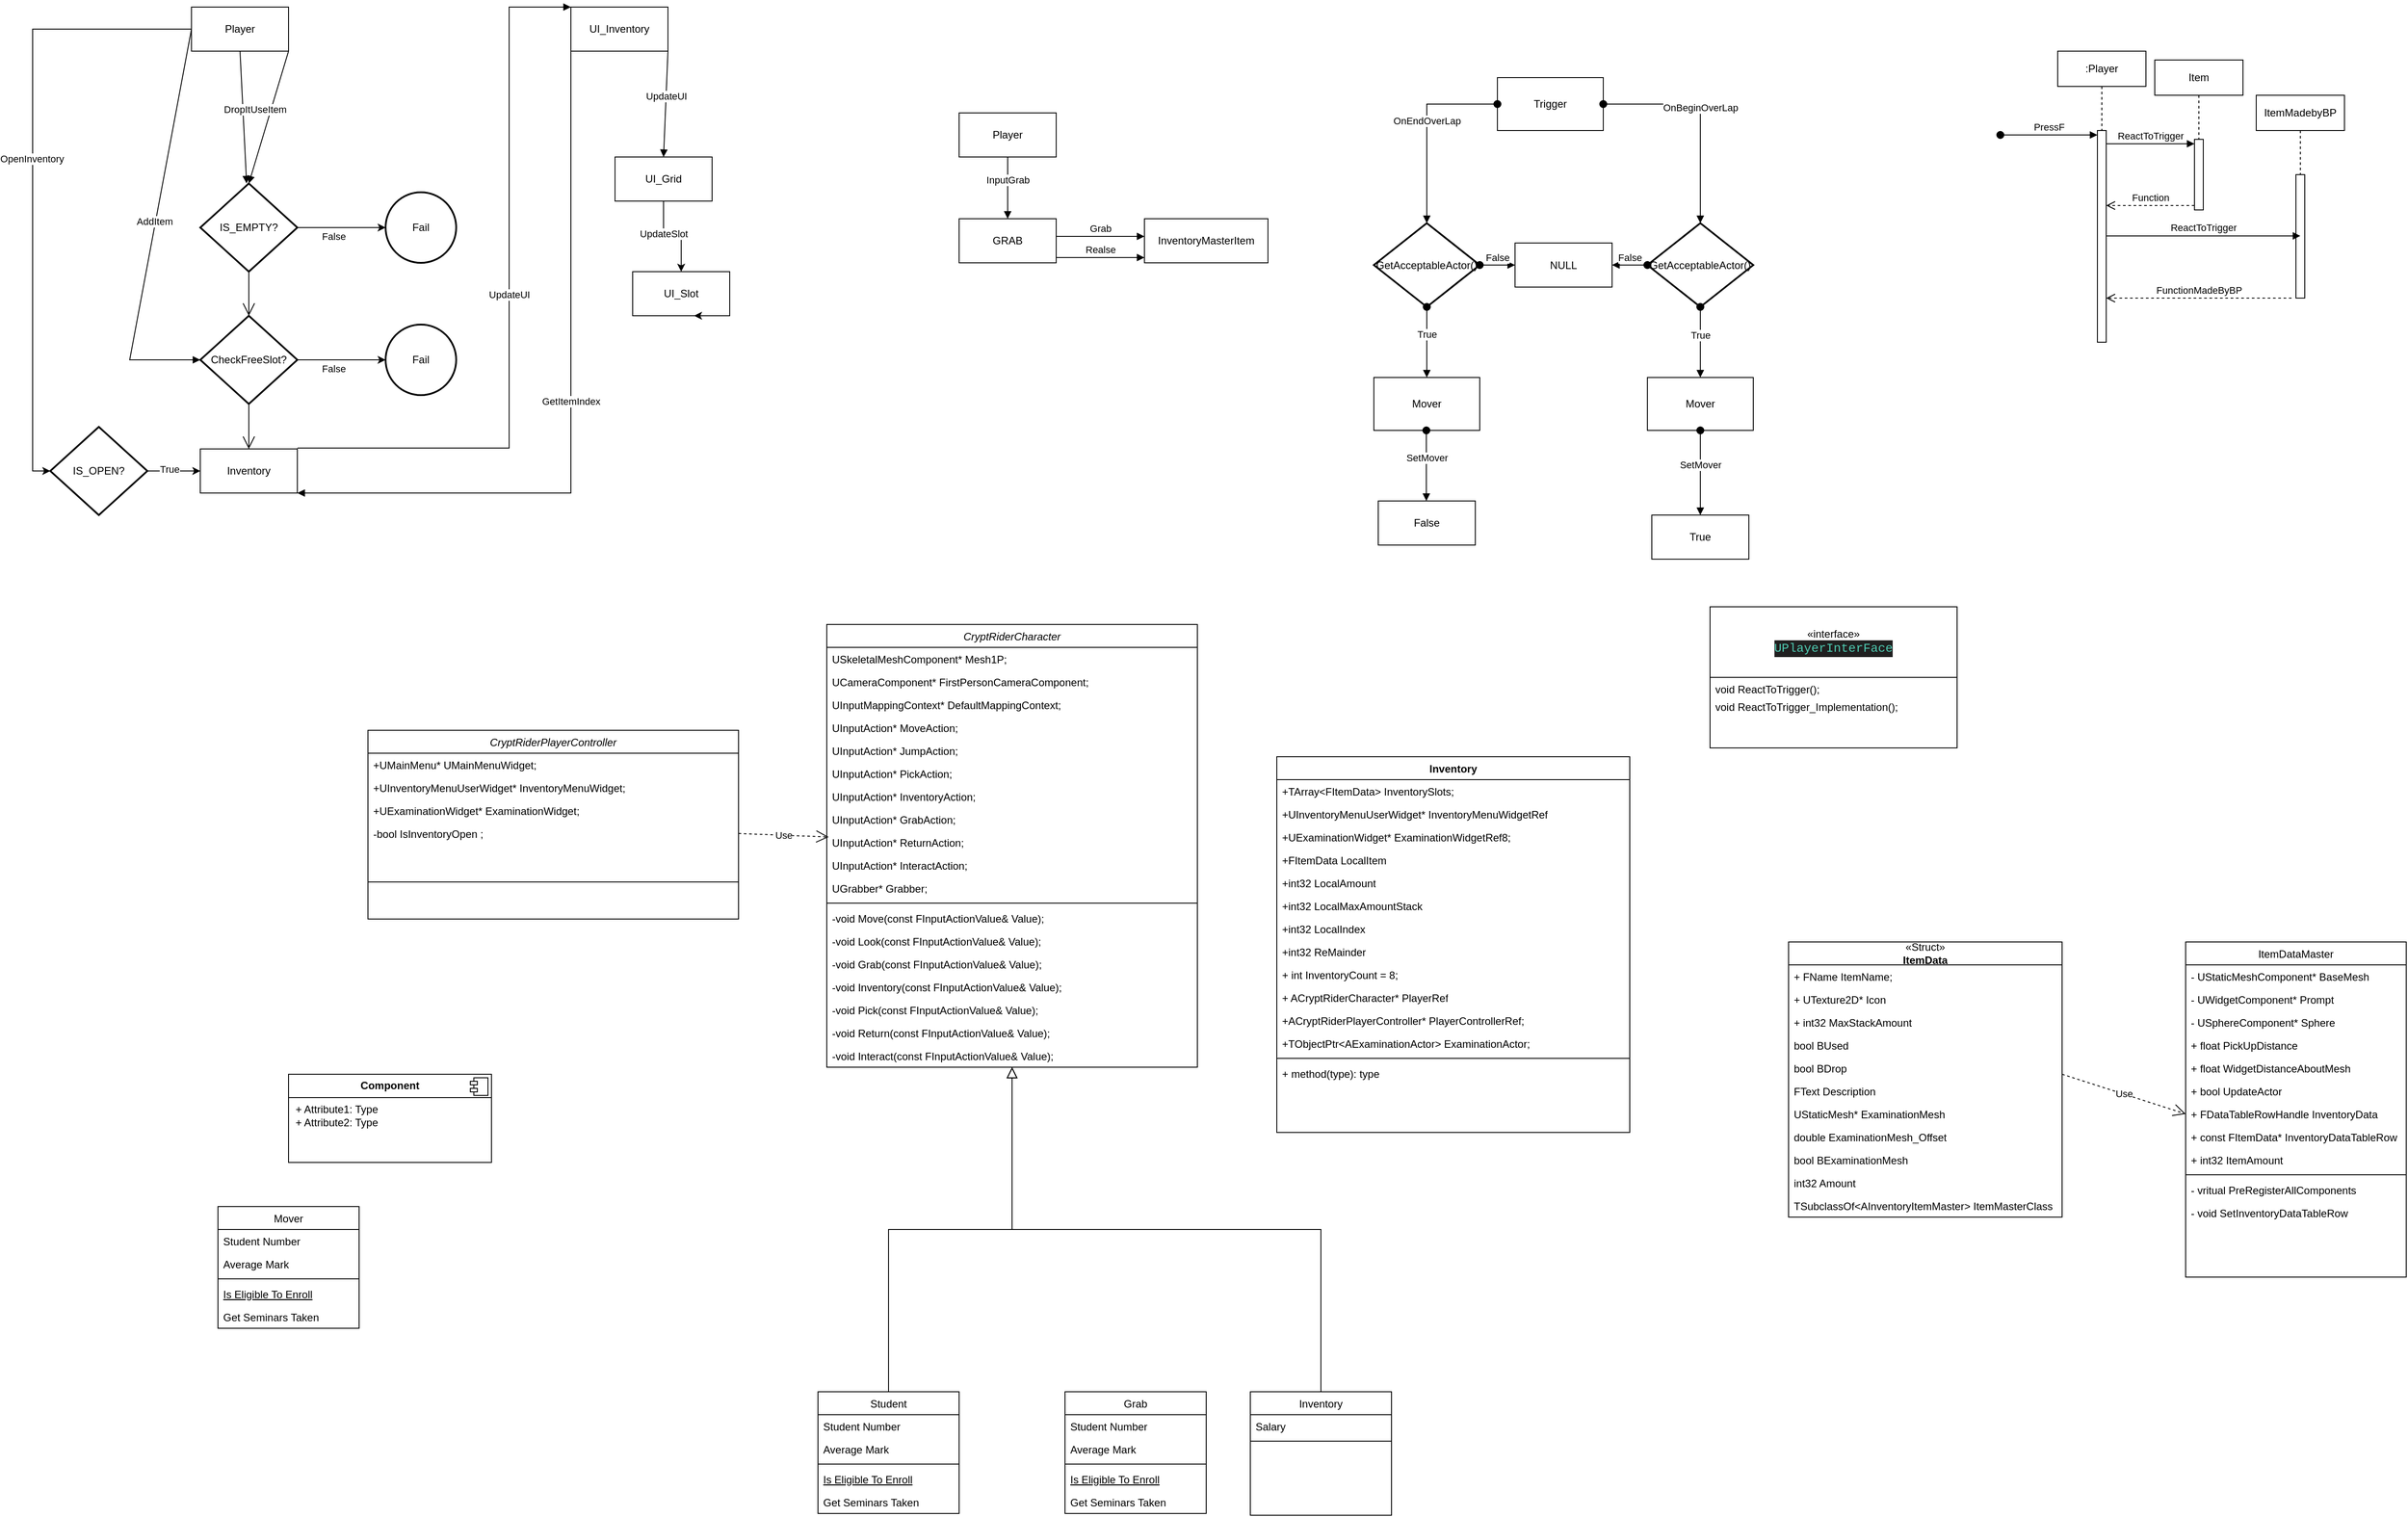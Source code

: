 <mxfile version="24.4.6" type="device">
  <diagram id="C5RBs43oDa-KdzZeNtuy" name="Page-1">
    <mxGraphModel dx="3703" dy="3441" grid="1" gridSize="10" guides="1" tooltips="1" connect="1" arrows="1" fold="1" page="1" pageScale="1" pageWidth="827" pageHeight="1169" math="0" shadow="0">
      <root>
        <mxCell id="WIyWlLk6GJQsqaUBKTNV-0" />
        <mxCell id="WIyWlLk6GJQsqaUBKTNV-1" parent="WIyWlLk6GJQsqaUBKTNV-0" />
        <mxCell id="zkfFHV4jXpPFQw0GAbJ--0" value="CryptRiderCharacter&#xa;" style="swimlane;fontStyle=2;align=center;verticalAlign=top;childLayout=stackLayout;horizontal=1;startSize=26;horizontalStack=0;resizeParent=1;resizeLast=0;collapsible=1;marginBottom=0;rounded=0;shadow=0;strokeWidth=1;" parent="WIyWlLk6GJQsqaUBKTNV-1" vertex="1">
          <mxGeometry x="-40" y="-510" width="420" height="502" as="geometry">
            <mxRectangle x="230" y="140" width="160" height="26" as="alternateBounds" />
          </mxGeometry>
        </mxCell>
        <mxCell id="zkfFHV4jXpPFQw0GAbJ--1" value="USkeletalMeshComponent* Mesh1P;" style="text;align=left;verticalAlign=top;spacingLeft=4;spacingRight=4;overflow=hidden;rotatable=0;points=[[0,0.5],[1,0.5]];portConstraint=eastwest;" parent="zkfFHV4jXpPFQw0GAbJ--0" vertex="1">
          <mxGeometry y="26" width="420" height="26" as="geometry" />
        </mxCell>
        <mxCell id="zkfFHV4jXpPFQw0GAbJ--2" value="UCameraComponent* FirstPersonCameraComponent;" style="text;align=left;verticalAlign=top;spacingLeft=4;spacingRight=4;overflow=hidden;rotatable=0;points=[[0,0.5],[1,0.5]];portConstraint=eastwest;rounded=0;shadow=0;html=0;" parent="zkfFHV4jXpPFQw0GAbJ--0" vertex="1">
          <mxGeometry y="52" width="420" height="26" as="geometry" />
        </mxCell>
        <mxCell id="eDN52OBkXUeTAFozoMBN-20" value="&#x9;UInputMappingContext* DefaultMappingContext;&#xa;" style="text;align=left;verticalAlign=top;spacingLeft=4;spacingRight=4;overflow=hidden;rotatable=0;points=[[0,0.5],[1,0.5]];portConstraint=eastwest;rounded=0;shadow=0;html=0;" parent="zkfFHV4jXpPFQw0GAbJ--0" vertex="1">
          <mxGeometry y="78" width="420" height="26" as="geometry" />
        </mxCell>
        <mxCell id="eDN52OBkXUeTAFozoMBN-21" value="UInputAction* MoveAction;" style="text;align=left;verticalAlign=top;spacingLeft=4;spacingRight=4;overflow=hidden;rotatable=0;points=[[0,0.5],[1,0.5]];portConstraint=eastwest;rounded=0;shadow=0;html=0;" parent="zkfFHV4jXpPFQw0GAbJ--0" vertex="1">
          <mxGeometry y="104" width="420" height="26" as="geometry" />
        </mxCell>
        <mxCell id="eDN52OBkXUeTAFozoMBN-26" value="UInputAction* JumpAction;" style="text;align=left;verticalAlign=top;spacingLeft=4;spacingRight=4;overflow=hidden;rotatable=0;points=[[0,0.5],[1,0.5]];portConstraint=eastwest;rounded=0;shadow=0;html=0;" parent="zkfFHV4jXpPFQw0GAbJ--0" vertex="1">
          <mxGeometry y="130" width="420" height="26" as="geometry" />
        </mxCell>
        <mxCell id="eDN52OBkXUeTAFozoMBN-24" value="UInputAction* PickAction;" style="text;align=left;verticalAlign=top;spacingLeft=4;spacingRight=4;overflow=hidden;rotatable=0;points=[[0,0.5],[1,0.5]];portConstraint=eastwest;rounded=0;shadow=0;html=0;" parent="zkfFHV4jXpPFQw0GAbJ--0" vertex="1">
          <mxGeometry y="156" width="420" height="26" as="geometry" />
        </mxCell>
        <mxCell id="eDN52OBkXUeTAFozoMBN-23" value="UInputAction* InventoryAction;" style="text;align=left;verticalAlign=top;spacingLeft=4;spacingRight=4;overflow=hidden;rotatable=0;points=[[0,0.5],[1,0.5]];portConstraint=eastwest;rounded=0;shadow=0;html=0;" parent="zkfFHV4jXpPFQw0GAbJ--0" vertex="1">
          <mxGeometry y="182" width="420" height="26" as="geometry" />
        </mxCell>
        <mxCell id="eDN52OBkXUeTAFozoMBN-22" value="UInputAction* GrabAction;" style="text;align=left;verticalAlign=top;spacingLeft=4;spacingRight=4;overflow=hidden;rotatable=0;points=[[0,0.5],[1,0.5]];portConstraint=eastwest;rounded=0;shadow=0;html=0;" parent="zkfFHV4jXpPFQw0GAbJ--0" vertex="1">
          <mxGeometry y="208" width="420" height="26" as="geometry" />
        </mxCell>
        <mxCell id="eDN52OBkXUeTAFozoMBN-25" value="UInputAction* ReturnAction;" style="text;align=left;verticalAlign=top;spacingLeft=4;spacingRight=4;overflow=hidden;rotatable=0;points=[[0,0.5],[1,0.5]];portConstraint=eastwest;rounded=0;shadow=0;html=0;" parent="zkfFHV4jXpPFQw0GAbJ--0" vertex="1">
          <mxGeometry y="234" width="420" height="26" as="geometry" />
        </mxCell>
        <mxCell id="KK4oYZBCEOe4cmi9FUoc-0" value="UInputAction* InteractAction;" style="text;align=left;verticalAlign=top;spacingLeft=4;spacingRight=4;overflow=hidden;rotatable=0;points=[[0,0.5],[1,0.5]];portConstraint=eastwest;rounded=0;shadow=0;html=0;" parent="zkfFHV4jXpPFQw0GAbJ--0" vertex="1">
          <mxGeometry y="260" width="420" height="26" as="geometry" />
        </mxCell>
        <mxCell id="eDN52OBkXUeTAFozoMBN-13" value="UGrabber* Grabber;" style="text;align=left;verticalAlign=top;spacingLeft=4;spacingRight=4;overflow=hidden;rotatable=0;points=[[0,0.5],[1,0.5]];portConstraint=eastwest;rounded=0;shadow=0;html=0;" parent="zkfFHV4jXpPFQw0GAbJ--0" vertex="1">
          <mxGeometry y="286" width="420" height="26" as="geometry" />
        </mxCell>
        <mxCell id="zkfFHV4jXpPFQw0GAbJ--4" value="" style="line;html=1;strokeWidth=1;align=left;verticalAlign=middle;spacingTop=-1;spacingLeft=3;spacingRight=3;rotatable=0;labelPosition=right;points=[];portConstraint=eastwest;" parent="zkfFHV4jXpPFQw0GAbJ--0" vertex="1">
          <mxGeometry y="312" width="420" height="8" as="geometry" />
        </mxCell>
        <mxCell id="uVCGWHNPgr6KoikZg_TJ-12" value="-void Move(const FInputActionValue&amp; Value);" style="text;align=left;verticalAlign=top;spacingLeft=4;spacingRight=4;overflow=hidden;rotatable=0;points=[[0,0.5],[1,0.5]];portConstraint=eastwest;" parent="zkfFHV4jXpPFQw0GAbJ--0" vertex="1">
          <mxGeometry y="320" width="420" height="26" as="geometry" />
        </mxCell>
        <mxCell id="uVCGWHNPgr6KoikZg_TJ-13" value="-void Look(const FInputActionValue&amp; Value);" style="text;align=left;verticalAlign=top;spacingLeft=4;spacingRight=4;overflow=hidden;rotatable=0;points=[[0,0.5],[1,0.5]];portConstraint=eastwest;" parent="zkfFHV4jXpPFQw0GAbJ--0" vertex="1">
          <mxGeometry y="346" width="420" height="26" as="geometry" />
        </mxCell>
        <mxCell id="uVCGWHNPgr6KoikZg_TJ-14" value="-void Grab(const FInputActionValue&amp; Value);" style="text;align=left;verticalAlign=top;spacingLeft=4;spacingRight=4;overflow=hidden;rotatable=0;points=[[0,0.5],[1,0.5]];portConstraint=eastwest;" parent="zkfFHV4jXpPFQw0GAbJ--0" vertex="1">
          <mxGeometry y="372" width="420" height="26" as="geometry" />
        </mxCell>
        <mxCell id="uVCGWHNPgr6KoikZg_TJ-15" value="-void Inventory(const FInputActionValue&amp; Value);" style="text;align=left;verticalAlign=top;spacingLeft=4;spacingRight=4;overflow=hidden;rotatable=0;points=[[0,0.5],[1,0.5]];portConstraint=eastwest;" parent="zkfFHV4jXpPFQw0GAbJ--0" vertex="1">
          <mxGeometry y="398" width="420" height="26" as="geometry" />
        </mxCell>
        <mxCell id="uVCGWHNPgr6KoikZg_TJ-20" value="-void Pick(const FInputActionValue&amp; Value);" style="text;align=left;verticalAlign=top;spacingLeft=4;spacingRight=4;overflow=hidden;rotatable=0;points=[[0,0.5],[1,0.5]];portConstraint=eastwest;" parent="zkfFHV4jXpPFQw0GAbJ--0" vertex="1">
          <mxGeometry y="424" width="420" height="26" as="geometry" />
        </mxCell>
        <mxCell id="uVCGWHNPgr6KoikZg_TJ-21" value="-void Return(const FInputActionValue&amp; Value);" style="text;align=left;verticalAlign=top;spacingLeft=4;spacingRight=4;overflow=hidden;rotatable=0;points=[[0,0.5],[1,0.5]];portConstraint=eastwest;" parent="zkfFHV4jXpPFQw0GAbJ--0" vertex="1">
          <mxGeometry y="450" width="420" height="26" as="geometry" />
        </mxCell>
        <mxCell id="KK4oYZBCEOe4cmi9FUoc-1" value="-void Interact(const FInputActionValue&amp; Value);" style="text;align=left;verticalAlign=top;spacingLeft=4;spacingRight=4;overflow=hidden;rotatable=0;points=[[0,0.5],[1,0.5]];portConstraint=eastwest;" parent="zkfFHV4jXpPFQw0GAbJ--0" vertex="1">
          <mxGeometry y="476" width="420" height="26" as="geometry" />
        </mxCell>
        <mxCell id="zkfFHV4jXpPFQw0GAbJ--6" value="Student" style="swimlane;fontStyle=0;align=center;verticalAlign=top;childLayout=stackLayout;horizontal=1;startSize=26;horizontalStack=0;resizeParent=1;resizeLast=0;collapsible=1;marginBottom=0;rounded=0;shadow=0;strokeWidth=1;" parent="WIyWlLk6GJQsqaUBKTNV-1" vertex="1">
          <mxGeometry x="-50" y="360" width="160" height="138" as="geometry">
            <mxRectangle x="130" y="380" width="160" height="26" as="alternateBounds" />
          </mxGeometry>
        </mxCell>
        <mxCell id="zkfFHV4jXpPFQw0GAbJ--7" value="Student Number" style="text;align=left;verticalAlign=top;spacingLeft=4;spacingRight=4;overflow=hidden;rotatable=0;points=[[0,0.5],[1,0.5]];portConstraint=eastwest;" parent="zkfFHV4jXpPFQw0GAbJ--6" vertex="1">
          <mxGeometry y="26" width="160" height="26" as="geometry" />
        </mxCell>
        <mxCell id="zkfFHV4jXpPFQw0GAbJ--8" value="Average Mark" style="text;align=left;verticalAlign=top;spacingLeft=4;spacingRight=4;overflow=hidden;rotatable=0;points=[[0,0.5],[1,0.5]];portConstraint=eastwest;rounded=0;shadow=0;html=0;" parent="zkfFHV4jXpPFQw0GAbJ--6" vertex="1">
          <mxGeometry y="52" width="160" height="26" as="geometry" />
        </mxCell>
        <mxCell id="zkfFHV4jXpPFQw0GAbJ--9" value="" style="line;html=1;strokeWidth=1;align=left;verticalAlign=middle;spacingTop=-1;spacingLeft=3;spacingRight=3;rotatable=0;labelPosition=right;points=[];portConstraint=eastwest;" parent="zkfFHV4jXpPFQw0GAbJ--6" vertex="1">
          <mxGeometry y="78" width="160" height="8" as="geometry" />
        </mxCell>
        <mxCell id="zkfFHV4jXpPFQw0GAbJ--10" value="Is Eligible To Enroll" style="text;align=left;verticalAlign=top;spacingLeft=4;spacingRight=4;overflow=hidden;rotatable=0;points=[[0,0.5],[1,0.5]];portConstraint=eastwest;fontStyle=4" parent="zkfFHV4jXpPFQw0GAbJ--6" vertex="1">
          <mxGeometry y="86" width="160" height="26" as="geometry" />
        </mxCell>
        <mxCell id="zkfFHV4jXpPFQw0GAbJ--11" value="Get Seminars Taken" style="text;align=left;verticalAlign=top;spacingLeft=4;spacingRight=4;overflow=hidden;rotatable=0;points=[[0,0.5],[1,0.5]];portConstraint=eastwest;" parent="zkfFHV4jXpPFQw0GAbJ--6" vertex="1">
          <mxGeometry y="112" width="160" height="26" as="geometry" />
        </mxCell>
        <mxCell id="zkfFHV4jXpPFQw0GAbJ--12" value="" style="endArrow=block;endSize=10;endFill=0;shadow=0;strokeWidth=1;rounded=0;curved=0;edgeStyle=elbowEdgeStyle;elbow=vertical;" parent="WIyWlLk6GJQsqaUBKTNV-1" source="zkfFHV4jXpPFQw0GAbJ--6" target="zkfFHV4jXpPFQw0GAbJ--0" edge="1">
          <mxGeometry width="160" relative="1" as="geometry">
            <mxPoint x="200" y="203" as="sourcePoint" />
            <mxPoint x="200" y="203" as="targetPoint" />
          </mxGeometry>
        </mxCell>
        <mxCell id="zkfFHV4jXpPFQw0GAbJ--13" value="Inventory" style="swimlane;fontStyle=0;align=center;verticalAlign=top;childLayout=stackLayout;horizontal=1;startSize=26;horizontalStack=0;resizeParent=1;resizeLast=0;collapsible=1;marginBottom=0;rounded=0;shadow=0;strokeWidth=1;" parent="WIyWlLk6GJQsqaUBKTNV-1" vertex="1">
          <mxGeometry x="440" y="360" width="160" height="140" as="geometry">
            <mxRectangle x="340" y="380" width="170" height="26" as="alternateBounds" />
          </mxGeometry>
        </mxCell>
        <mxCell id="zkfFHV4jXpPFQw0GAbJ--14" value="Salary" style="text;align=left;verticalAlign=top;spacingLeft=4;spacingRight=4;overflow=hidden;rotatable=0;points=[[0,0.5],[1,0.5]];portConstraint=eastwest;" parent="zkfFHV4jXpPFQw0GAbJ--13" vertex="1">
          <mxGeometry y="26" width="160" height="26" as="geometry" />
        </mxCell>
        <mxCell id="zkfFHV4jXpPFQw0GAbJ--15" value="" style="line;html=1;strokeWidth=1;align=left;verticalAlign=middle;spacingTop=-1;spacingLeft=3;spacingRight=3;rotatable=0;labelPosition=right;points=[];portConstraint=eastwest;" parent="zkfFHV4jXpPFQw0GAbJ--13" vertex="1">
          <mxGeometry y="52" width="160" height="8" as="geometry" />
        </mxCell>
        <mxCell id="zkfFHV4jXpPFQw0GAbJ--16" value="" style="endArrow=block;endSize=10;endFill=0;shadow=0;strokeWidth=1;rounded=0;curved=0;edgeStyle=elbowEdgeStyle;elbow=vertical;" parent="WIyWlLk6GJQsqaUBKTNV-1" source="zkfFHV4jXpPFQw0GAbJ--13" target="zkfFHV4jXpPFQw0GAbJ--0" edge="1">
          <mxGeometry width="160" relative="1" as="geometry">
            <mxPoint x="210" y="373" as="sourcePoint" />
            <mxPoint x="310" y="271" as="targetPoint" />
          </mxGeometry>
        </mxCell>
        <mxCell id="zkfFHV4jXpPFQw0GAbJ--17" value="ItemDataMaster&#xa;" style="swimlane;fontStyle=0;align=center;verticalAlign=top;childLayout=stackLayout;horizontal=1;startSize=26;horizontalStack=0;resizeParent=1;resizeLast=0;collapsible=1;marginBottom=0;rounded=0;shadow=0;strokeWidth=1;swimlaneLine=1;" parent="WIyWlLk6GJQsqaUBKTNV-1" vertex="1">
          <mxGeometry x="1500" y="-150" width="250" height="380" as="geometry">
            <mxRectangle x="580" y="-270" width="160" height="26" as="alternateBounds" />
          </mxGeometry>
        </mxCell>
        <mxCell id="zkfFHV4jXpPFQw0GAbJ--18" value="- UStaticMeshComponent* BaseMesh" style="text;align=left;verticalAlign=top;spacingLeft=4;spacingRight=4;overflow=hidden;rotatable=0;points=[[0,0.5],[1,0.5]];portConstraint=eastwest;swimlaneLine=1;" parent="zkfFHV4jXpPFQw0GAbJ--17" vertex="1">
          <mxGeometry y="26" width="250" height="26" as="geometry" />
        </mxCell>
        <mxCell id="zkfFHV4jXpPFQw0GAbJ--19" value="- UWidgetComponent* Prompt" style="text;align=left;verticalAlign=top;spacingLeft=4;spacingRight=4;overflow=hidden;rotatable=0;points=[[0,0.5],[1,0.5]];portConstraint=eastwest;rounded=0;shadow=0;html=0;swimlaneLine=1;" parent="zkfFHV4jXpPFQw0GAbJ--17" vertex="1">
          <mxGeometry y="52" width="250" height="26" as="geometry" />
        </mxCell>
        <mxCell id="zkfFHV4jXpPFQw0GAbJ--20" value="- USphereComponent* Sphere" style="text;align=left;verticalAlign=top;spacingLeft=4;spacingRight=4;overflow=hidden;rotatable=0;points=[[0,0.5],[1,0.5]];portConstraint=eastwest;rounded=0;shadow=0;html=0;swimlaneLine=1;" parent="zkfFHV4jXpPFQw0GAbJ--17" vertex="1">
          <mxGeometry y="78" width="250" height="26" as="geometry" />
        </mxCell>
        <mxCell id="zkfFHV4jXpPFQw0GAbJ--21" value="+ float PickUpDistance" style="text;align=left;verticalAlign=top;spacingLeft=4;spacingRight=4;overflow=hidden;rotatable=0;points=[[0,0.5],[1,0.5]];portConstraint=eastwest;rounded=0;shadow=0;html=0;swimlaneLine=1;" parent="zkfFHV4jXpPFQw0GAbJ--17" vertex="1">
          <mxGeometry y="104" width="250" height="26" as="geometry" />
        </mxCell>
        <mxCell id="zkfFHV4jXpPFQw0GAbJ--22" value="+ float WidgetDistanceAboutMesh" style="text;align=left;verticalAlign=top;spacingLeft=4;spacingRight=4;overflow=hidden;rotatable=0;points=[[0,0.5],[1,0.5]];portConstraint=eastwest;rounded=0;shadow=0;html=0;swimlaneLine=1;" parent="zkfFHV4jXpPFQw0GAbJ--17" vertex="1">
          <mxGeometry y="130" width="250" height="26" as="geometry" />
        </mxCell>
        <mxCell id="XUfuzE_vdiQ1povUGoxQ-81" value="+ bool UpdateActor" style="text;align=left;verticalAlign=top;spacingLeft=4;spacingRight=4;overflow=hidden;rotatable=0;points=[[0,0.5],[1,0.5]];portConstraint=eastwest;rounded=0;shadow=0;html=0;swimlaneLine=1;" vertex="1" parent="zkfFHV4jXpPFQw0GAbJ--17">
          <mxGeometry y="156" width="250" height="26" as="geometry" />
        </mxCell>
        <mxCell id="XUfuzE_vdiQ1povUGoxQ-82" value="+ FDataTableRowHandle InventoryData" style="text;align=left;verticalAlign=top;spacingLeft=4;spacingRight=4;overflow=hidden;rotatable=0;points=[[0,0.5],[1,0.5]];portConstraint=eastwest;rounded=0;shadow=0;html=0;swimlaneLine=1;" vertex="1" parent="zkfFHV4jXpPFQw0GAbJ--17">
          <mxGeometry y="182" width="250" height="26" as="geometry" />
        </mxCell>
        <mxCell id="XUfuzE_vdiQ1povUGoxQ-83" value="+ const FItemData* InventoryDataTableRow" style="text;align=left;verticalAlign=top;spacingLeft=4;spacingRight=4;overflow=hidden;rotatable=0;points=[[0,0.5],[1,0.5]];portConstraint=eastwest;rounded=0;shadow=0;html=0;swimlaneLine=1;" vertex="1" parent="zkfFHV4jXpPFQw0GAbJ--17">
          <mxGeometry y="208" width="250" height="26" as="geometry" />
        </mxCell>
        <mxCell id="XUfuzE_vdiQ1povUGoxQ-84" value="+ int32 ItemAmount" style="text;align=left;verticalAlign=top;spacingLeft=4;spacingRight=4;overflow=hidden;rotatable=0;points=[[0,0.5],[1,0.5]];portConstraint=eastwest;rounded=0;shadow=0;html=0;swimlaneLine=1;" vertex="1" parent="zkfFHV4jXpPFQw0GAbJ--17">
          <mxGeometry y="234" width="250" height="26" as="geometry" />
        </mxCell>
        <mxCell id="zkfFHV4jXpPFQw0GAbJ--23" value="" style="line;html=1;strokeWidth=1;align=left;verticalAlign=middle;spacingTop=-1;spacingLeft=3;spacingRight=3;rotatable=0;labelPosition=right;points=[];portConstraint=eastwest;swimlaneLine=1;" parent="zkfFHV4jXpPFQw0GAbJ--17" vertex="1">
          <mxGeometry y="260" width="250" height="8" as="geometry" />
        </mxCell>
        <mxCell id="zkfFHV4jXpPFQw0GAbJ--24" value="- vritual PreRegisterAllComponents" style="text;align=left;verticalAlign=top;spacingLeft=4;spacingRight=4;overflow=hidden;rotatable=0;points=[[0,0.5],[1,0.5]];portConstraint=eastwest;swimlaneLine=1;" parent="zkfFHV4jXpPFQw0GAbJ--17" vertex="1">
          <mxGeometry y="268" width="250" height="26" as="geometry" />
        </mxCell>
        <mxCell id="zkfFHV4jXpPFQw0GAbJ--25" value="- void SetInventoryDataTableRow" style="text;align=left;verticalAlign=top;spacingLeft=4;spacingRight=4;overflow=hidden;rotatable=0;points=[[0,0.5],[1,0.5]];portConstraint=eastwest;swimlaneLine=1;" parent="zkfFHV4jXpPFQw0GAbJ--17" vertex="1">
          <mxGeometry y="294" width="250" height="26" as="geometry" />
        </mxCell>
        <mxCell id="ipIYU7O5Qae243Bw0HtW-0" value="Grab" style="swimlane;fontStyle=0;align=center;verticalAlign=top;childLayout=stackLayout;horizontal=1;startSize=26;horizontalStack=0;resizeParent=1;resizeLast=0;collapsible=1;marginBottom=0;rounded=0;shadow=0;strokeWidth=1;" parent="WIyWlLk6GJQsqaUBKTNV-1" vertex="1">
          <mxGeometry x="230" y="360" width="160" height="138" as="geometry">
            <mxRectangle x="130" y="380" width="160" height="26" as="alternateBounds" />
          </mxGeometry>
        </mxCell>
        <mxCell id="ipIYU7O5Qae243Bw0HtW-1" value="Student Number" style="text;align=left;verticalAlign=top;spacingLeft=4;spacingRight=4;overflow=hidden;rotatable=0;points=[[0,0.5],[1,0.5]];portConstraint=eastwest;" parent="ipIYU7O5Qae243Bw0HtW-0" vertex="1">
          <mxGeometry y="26" width="160" height="26" as="geometry" />
        </mxCell>
        <mxCell id="ipIYU7O5Qae243Bw0HtW-2" value="Average Mark" style="text;align=left;verticalAlign=top;spacingLeft=4;spacingRight=4;overflow=hidden;rotatable=0;points=[[0,0.5],[1,0.5]];portConstraint=eastwest;rounded=0;shadow=0;html=0;" parent="ipIYU7O5Qae243Bw0HtW-0" vertex="1">
          <mxGeometry y="52" width="160" height="26" as="geometry" />
        </mxCell>
        <mxCell id="ipIYU7O5Qae243Bw0HtW-3" value="" style="line;html=1;strokeWidth=1;align=left;verticalAlign=middle;spacingTop=-1;spacingLeft=3;spacingRight=3;rotatable=0;labelPosition=right;points=[];portConstraint=eastwest;" parent="ipIYU7O5Qae243Bw0HtW-0" vertex="1">
          <mxGeometry y="78" width="160" height="8" as="geometry" />
        </mxCell>
        <mxCell id="ipIYU7O5Qae243Bw0HtW-4" value="Is Eligible To Enroll" style="text;align=left;verticalAlign=top;spacingLeft=4;spacingRight=4;overflow=hidden;rotatable=0;points=[[0,0.5],[1,0.5]];portConstraint=eastwest;fontStyle=4" parent="ipIYU7O5Qae243Bw0HtW-0" vertex="1">
          <mxGeometry y="86" width="160" height="26" as="geometry" />
        </mxCell>
        <mxCell id="ipIYU7O5Qae243Bw0HtW-5" value="Get Seminars Taken" style="text;align=left;verticalAlign=top;spacingLeft=4;spacingRight=4;overflow=hidden;rotatable=0;points=[[0,0.5],[1,0.5]];portConstraint=eastwest;" parent="ipIYU7O5Qae243Bw0HtW-0" vertex="1">
          <mxGeometry y="112" width="160" height="26" as="geometry" />
        </mxCell>
        <mxCell id="ipIYU7O5Qae243Bw0HtW-6" value="Mover" style="swimlane;fontStyle=0;align=center;verticalAlign=top;childLayout=stackLayout;horizontal=1;startSize=26;horizontalStack=0;resizeParent=1;resizeLast=0;collapsible=1;marginBottom=0;rounded=0;shadow=0;strokeWidth=1;" parent="WIyWlLk6GJQsqaUBKTNV-1" vertex="1">
          <mxGeometry x="-730" y="150" width="160" height="138" as="geometry">
            <mxRectangle x="130" y="380" width="160" height="26" as="alternateBounds" />
          </mxGeometry>
        </mxCell>
        <mxCell id="ipIYU7O5Qae243Bw0HtW-7" value="Student Number" style="text;align=left;verticalAlign=top;spacingLeft=4;spacingRight=4;overflow=hidden;rotatable=0;points=[[0,0.5],[1,0.5]];portConstraint=eastwest;" parent="ipIYU7O5Qae243Bw0HtW-6" vertex="1">
          <mxGeometry y="26" width="160" height="26" as="geometry" />
        </mxCell>
        <mxCell id="ipIYU7O5Qae243Bw0HtW-8" value="Average Mark" style="text;align=left;verticalAlign=top;spacingLeft=4;spacingRight=4;overflow=hidden;rotatable=0;points=[[0,0.5],[1,0.5]];portConstraint=eastwest;rounded=0;shadow=0;html=0;" parent="ipIYU7O5Qae243Bw0HtW-6" vertex="1">
          <mxGeometry y="52" width="160" height="26" as="geometry" />
        </mxCell>
        <mxCell id="ipIYU7O5Qae243Bw0HtW-9" value="" style="line;html=1;strokeWidth=1;align=left;verticalAlign=middle;spacingTop=-1;spacingLeft=3;spacingRight=3;rotatable=0;labelPosition=right;points=[];portConstraint=eastwest;" parent="ipIYU7O5Qae243Bw0HtW-6" vertex="1">
          <mxGeometry y="78" width="160" height="8" as="geometry" />
        </mxCell>
        <mxCell id="ipIYU7O5Qae243Bw0HtW-10" value="Is Eligible To Enroll" style="text;align=left;verticalAlign=top;spacingLeft=4;spacingRight=4;overflow=hidden;rotatable=0;points=[[0,0.5],[1,0.5]];portConstraint=eastwest;fontStyle=4" parent="ipIYU7O5Qae243Bw0HtW-6" vertex="1">
          <mxGeometry y="86" width="160" height="26" as="geometry" />
        </mxCell>
        <mxCell id="ipIYU7O5Qae243Bw0HtW-11" value="Get Seminars Taken" style="text;align=left;verticalAlign=top;spacingLeft=4;spacingRight=4;overflow=hidden;rotatable=0;points=[[0,0.5],[1,0.5]];portConstraint=eastwest;" parent="ipIYU7O5Qae243Bw0HtW-6" vertex="1">
          <mxGeometry y="112" width="160" height="26" as="geometry" />
        </mxCell>
        <mxCell id="uVCGWHNPgr6KoikZg_TJ-0" value="CryptRiderPlayerController&#xa;" style="swimlane;fontStyle=2;align=center;verticalAlign=top;childLayout=stackLayout;horizontal=1;startSize=26;horizontalStack=0;resizeParent=1;resizeLast=0;collapsible=1;marginBottom=0;rounded=0;shadow=0;strokeWidth=1;" parent="WIyWlLk6GJQsqaUBKTNV-1" vertex="1">
          <mxGeometry x="-560" y="-390" width="420" height="214" as="geometry">
            <mxRectangle x="230" y="140" width="160" height="26" as="alternateBounds" />
          </mxGeometry>
        </mxCell>
        <mxCell id="eDN52OBkXUeTAFozoMBN-32" value="+UMainMenu* UMainMenuWidget;" style="text;align=left;verticalAlign=top;spacingLeft=4;spacingRight=4;overflow=hidden;rotatable=0;points=[[0,0.5],[1,0.5]];portConstraint=eastwest;rounded=0;shadow=0;html=0;" parent="uVCGWHNPgr6KoikZg_TJ-0" vertex="1">
          <mxGeometry y="26" width="420" height="26" as="geometry" />
        </mxCell>
        <mxCell id="eDN52OBkXUeTAFozoMBN-35" value="+UInventoryMenuUserWidget* InventoryMenuWidget;" style="text;align=left;verticalAlign=top;spacingLeft=4;spacingRight=4;overflow=hidden;rotatable=0;points=[[0,0.5],[1,0.5]];portConstraint=eastwest;rounded=0;shadow=0;html=0;" parent="uVCGWHNPgr6KoikZg_TJ-0" vertex="1">
          <mxGeometry y="52" width="420" height="26" as="geometry" />
        </mxCell>
        <mxCell id="eDN52OBkXUeTAFozoMBN-34" value="+UExaminationWidget* ExaminationWidget;" style="text;align=left;verticalAlign=top;spacingLeft=4;spacingRight=4;overflow=hidden;rotatable=0;points=[[0,0.5],[1,0.5]];portConstraint=eastwest;rounded=0;shadow=0;html=0;" parent="uVCGWHNPgr6KoikZg_TJ-0" vertex="1">
          <mxGeometry y="78" width="420" height="26" as="geometry" />
        </mxCell>
        <mxCell id="eDN52OBkXUeTAFozoMBN-33" value="-bool IsInventoryOpen ;" style="text;align=left;verticalAlign=top;spacingLeft=4;spacingRight=4;overflow=hidden;rotatable=0;points=[[0,0.5],[1,0.5]];portConstraint=eastwest;rounded=0;shadow=0;html=0;" parent="uVCGWHNPgr6KoikZg_TJ-0" vertex="1">
          <mxGeometry y="104" width="420" height="26" as="geometry" />
        </mxCell>
        <mxCell id="uVCGWHNPgr6KoikZg_TJ-11" value="" style="line;html=1;strokeWidth=1;align=left;verticalAlign=middle;spacingTop=-1;spacingLeft=3;spacingRight=3;rotatable=0;labelPosition=right;points=[];portConstraint=eastwest;" parent="uVCGWHNPgr6KoikZg_TJ-0" vertex="1">
          <mxGeometry y="130" width="420" height="84" as="geometry" />
        </mxCell>
        <mxCell id="eDN52OBkXUeTAFozoMBN-28" value="Inventory&lt;div&gt;&lt;br&gt;&lt;/div&gt;" style="swimlane;fontStyle=1;align=center;verticalAlign=top;childLayout=stackLayout;horizontal=1;startSize=26;horizontalStack=0;resizeParent=1;resizeParentMax=0;resizeLast=0;collapsible=1;marginBottom=0;whiteSpace=wrap;html=1;" parent="WIyWlLk6GJQsqaUBKTNV-1" vertex="1">
          <mxGeometry x="470" y="-360" width="400" height="426" as="geometry" />
        </mxCell>
        <mxCell id="eDN52OBkXUeTAFozoMBN-29" value="+TArray&amp;lt;FItemData&amp;gt; InventorySlots;" style="text;strokeColor=none;fillColor=none;align=left;verticalAlign=top;spacingLeft=4;spacingRight=4;overflow=hidden;rotatable=0;points=[[0,0.5],[1,0.5]];portConstraint=eastwest;whiteSpace=wrap;html=1;" parent="eDN52OBkXUeTAFozoMBN-28" vertex="1">
          <mxGeometry y="26" width="400" height="26" as="geometry" />
        </mxCell>
        <mxCell id="XUfuzE_vdiQ1povUGoxQ-65" value="+UInventoryMenuUserWidget* InventoryMenuWidgetRef" style="text;strokeColor=none;fillColor=none;align=left;verticalAlign=top;spacingLeft=4;spacingRight=4;overflow=hidden;rotatable=0;points=[[0,0.5],[1,0.5]];portConstraint=eastwest;whiteSpace=wrap;html=1;" vertex="1" parent="eDN52OBkXUeTAFozoMBN-28">
          <mxGeometry y="52" width="400" height="26" as="geometry" />
        </mxCell>
        <mxCell id="XUfuzE_vdiQ1povUGoxQ-66" value="+UExaminationWidget* ExaminationWidgetRef8;" style="text;strokeColor=none;fillColor=none;align=left;verticalAlign=top;spacingLeft=4;spacingRight=4;overflow=hidden;rotatable=0;points=[[0,0.5],[1,0.5]];portConstraint=eastwest;whiteSpace=wrap;html=1;" vertex="1" parent="eDN52OBkXUeTAFozoMBN-28">
          <mxGeometry y="78" width="400" height="26" as="geometry" />
        </mxCell>
        <mxCell id="XUfuzE_vdiQ1povUGoxQ-67" value="+FItemData LocalItem" style="text;strokeColor=none;fillColor=none;align=left;verticalAlign=top;spacingLeft=4;spacingRight=4;overflow=hidden;rotatable=0;points=[[0,0.5],[1,0.5]];portConstraint=eastwest;whiteSpace=wrap;html=1;" vertex="1" parent="eDN52OBkXUeTAFozoMBN-28">
          <mxGeometry y="104" width="400" height="26" as="geometry" />
        </mxCell>
        <mxCell id="XUfuzE_vdiQ1povUGoxQ-68" value="+int32 LocalAmount" style="text;strokeColor=none;fillColor=none;align=left;verticalAlign=top;spacingLeft=4;spacingRight=4;overflow=hidden;rotatable=0;points=[[0,0.5],[1,0.5]];portConstraint=eastwest;whiteSpace=wrap;html=1;" vertex="1" parent="eDN52OBkXUeTAFozoMBN-28">
          <mxGeometry y="130" width="400" height="26" as="geometry" />
        </mxCell>
        <mxCell id="XUfuzE_vdiQ1povUGoxQ-69" value="+int32 LocalMaxAmountStack" style="text;strokeColor=none;fillColor=none;align=left;verticalAlign=top;spacingLeft=4;spacingRight=4;overflow=hidden;rotatable=0;points=[[0,0.5],[1,0.5]];portConstraint=eastwest;whiteSpace=wrap;html=1;" vertex="1" parent="eDN52OBkXUeTAFozoMBN-28">
          <mxGeometry y="156" width="400" height="26" as="geometry" />
        </mxCell>
        <mxCell id="XUfuzE_vdiQ1povUGoxQ-70" value="+int32 LocalIndex" style="text;strokeColor=none;fillColor=none;align=left;verticalAlign=top;spacingLeft=4;spacingRight=4;overflow=hidden;rotatable=0;points=[[0,0.5],[1,0.5]];portConstraint=eastwest;whiteSpace=wrap;html=1;" vertex="1" parent="eDN52OBkXUeTAFozoMBN-28">
          <mxGeometry y="182" width="400" height="26" as="geometry" />
        </mxCell>
        <mxCell id="XUfuzE_vdiQ1povUGoxQ-71" value="+int32 ReMainder" style="text;strokeColor=none;fillColor=none;align=left;verticalAlign=top;spacingLeft=4;spacingRight=4;overflow=hidden;rotatable=0;points=[[0,0.5],[1,0.5]];portConstraint=eastwest;whiteSpace=wrap;html=1;" vertex="1" parent="eDN52OBkXUeTAFozoMBN-28">
          <mxGeometry y="208" width="400" height="26" as="geometry" />
        </mxCell>
        <mxCell id="XUfuzE_vdiQ1povUGoxQ-72" value="+&amp;nbsp;int InventoryCount = 8;" style="text;strokeColor=none;fillColor=none;align=left;verticalAlign=top;spacingLeft=4;spacingRight=4;overflow=hidden;rotatable=0;points=[[0,0.5],[1,0.5]];portConstraint=eastwest;whiteSpace=wrap;html=1;" vertex="1" parent="eDN52OBkXUeTAFozoMBN-28">
          <mxGeometry y="234" width="400" height="26" as="geometry" />
        </mxCell>
        <mxCell id="XUfuzE_vdiQ1povUGoxQ-78" value="+ ACryptRiderCharacter* PlayerRef" style="text;strokeColor=none;fillColor=none;align=left;verticalAlign=top;spacingLeft=4;spacingRight=4;overflow=hidden;rotatable=0;points=[[0,0.5],[1,0.5]];portConstraint=eastwest;whiteSpace=wrap;html=1;" vertex="1" parent="eDN52OBkXUeTAFozoMBN-28">
          <mxGeometry y="260" width="400" height="26" as="geometry" />
        </mxCell>
        <mxCell id="XUfuzE_vdiQ1povUGoxQ-79" value="+&lt;span style=&quot;background-color: initial;&quot;&gt;ACryptRiderPlayerController* PlayerControllerRef;&lt;/span&gt;" style="text;strokeColor=none;fillColor=none;align=left;verticalAlign=top;spacingLeft=4;spacingRight=4;overflow=hidden;rotatable=0;points=[[0,0.5],[1,0.5]];portConstraint=eastwest;whiteSpace=wrap;html=1;" vertex="1" parent="eDN52OBkXUeTAFozoMBN-28">
          <mxGeometry y="286" width="400" height="26" as="geometry" />
        </mxCell>
        <mxCell id="XUfuzE_vdiQ1povUGoxQ-80" value="+&lt;span style=&quot;background-color: initial;&quot;&gt;TObjectPtr&amp;lt;AExaminationActor&amp;gt; ExaminationActor;&lt;/span&gt;" style="text;strokeColor=none;fillColor=none;align=left;verticalAlign=top;spacingLeft=4;spacingRight=4;overflow=hidden;rotatable=0;points=[[0,0.5],[1,0.5]];portConstraint=eastwest;whiteSpace=wrap;html=1;" vertex="1" parent="eDN52OBkXUeTAFozoMBN-28">
          <mxGeometry y="312" width="400" height="26" as="geometry" />
        </mxCell>
        <mxCell id="eDN52OBkXUeTAFozoMBN-30" value="" style="line;strokeWidth=1;fillColor=none;align=left;verticalAlign=middle;spacingTop=-1;spacingLeft=3;spacingRight=3;rotatable=0;labelPosition=right;points=[];portConstraint=eastwest;strokeColor=inherit;" parent="eDN52OBkXUeTAFozoMBN-28" vertex="1">
          <mxGeometry y="338" width="400" height="8" as="geometry" />
        </mxCell>
        <mxCell id="eDN52OBkXUeTAFozoMBN-31" value="+ method(type): type" style="text;strokeColor=none;fillColor=none;align=left;verticalAlign=top;spacingLeft=4;spacingRight=4;overflow=hidden;rotatable=0;points=[[0,0.5],[1,0.5]];portConstraint=eastwest;whiteSpace=wrap;html=1;" parent="eDN52OBkXUeTAFozoMBN-28" vertex="1">
          <mxGeometry y="346" width="400" height="80" as="geometry" />
        </mxCell>
        <mxCell id="edOlaE4VCkD9BRVF62kr-0" value="Player" style="html=1;whiteSpace=wrap;" parent="WIyWlLk6GJQsqaUBKTNV-1" vertex="1">
          <mxGeometry x="-760" y="-1210" width="110" height="50" as="geometry" />
        </mxCell>
        <mxCell id="edOlaE4VCkD9BRVF62kr-2" value="DropItem" style="html=1;verticalAlign=bottom;endArrow=block;curved=0;rounded=0;exitX=0.5;exitY=1;exitDx=0;exitDy=0;" parent="WIyWlLk6GJQsqaUBKTNV-1" source="edOlaE4VCkD9BRVF62kr-0" target="edOlaE4VCkD9BRVF62kr-11" edge="1">
          <mxGeometry width="80" relative="1" as="geometry">
            <mxPoint x="-570" y="-1080" as="sourcePoint" />
            <mxPoint x="-490" y="-1080" as="targetPoint" />
          </mxGeometry>
        </mxCell>
        <mxCell id="edOlaE4VCkD9BRVF62kr-3" value="Inventory" style="html=1;whiteSpace=wrap;" parent="WIyWlLk6GJQsqaUBKTNV-1" vertex="1">
          <mxGeometry x="-750" y="-709" width="110" height="50" as="geometry" />
        </mxCell>
        <mxCell id="edOlaE4VCkD9BRVF62kr-4" value="AddItem" style="html=1;verticalAlign=bottom;endArrow=block;curved=0;rounded=0;exitX=0;exitY=0.5;exitDx=0;exitDy=0;entryX=0;entryY=0.5;entryDx=0;entryDy=0;entryPerimeter=0;" parent="WIyWlLk6GJQsqaUBKTNV-1" source="edOlaE4VCkD9BRVF62kr-0" target="_-98tM7QEVqktwTHyfR4-5" edge="1">
          <mxGeometry width="80" relative="1" as="geometry">
            <mxPoint x="-540" y="-1090" as="sourcePoint" />
            <mxPoint x="-405" y="-975" as="targetPoint" />
            <Array as="points">
              <mxPoint x="-830" y="-810" />
            </Array>
          </mxGeometry>
        </mxCell>
        <mxCell id="edOlaE4VCkD9BRVF62kr-5" value="UI_Inventory" style="html=1;whiteSpace=wrap;" parent="WIyWlLk6GJQsqaUBKTNV-1" vertex="1">
          <mxGeometry x="-330" y="-1210" width="110" height="50" as="geometry" />
        </mxCell>
        <mxCell id="edOlaE4VCkD9BRVF62kr-7" value="UpdateUI" style="html=1;verticalAlign=bottom;endArrow=block;curved=0;rounded=0;entryX=0;entryY=0;entryDx=0;entryDy=0;" parent="WIyWlLk6GJQsqaUBKTNV-1" target="edOlaE4VCkD9BRVF62kr-5" edge="1">
          <mxGeometry width="80" relative="1" as="geometry">
            <mxPoint x="-640" y="-710" as="sourcePoint" />
            <mxPoint x="-370" y="-930" as="targetPoint" />
            <Array as="points">
              <mxPoint x="-400" y="-710" />
              <mxPoint x="-400" y="-1210" />
            </Array>
          </mxGeometry>
        </mxCell>
        <mxCell id="XUfuzE_vdiQ1povUGoxQ-28" value="" style="edgeStyle=orthogonalEdgeStyle;rounded=0;orthogonalLoop=1;jettySize=auto;html=1;" edge="1" parent="WIyWlLk6GJQsqaUBKTNV-1" source="edOlaE4VCkD9BRVF62kr-8" target="XUfuzE_vdiQ1povUGoxQ-27">
          <mxGeometry relative="1" as="geometry" />
        </mxCell>
        <mxCell id="XUfuzE_vdiQ1povUGoxQ-51" value="UpdateSlot" style="edgeLabel;html=1;align=center;verticalAlign=middle;resizable=0;points=[];" vertex="1" connectable="0" parent="XUfuzE_vdiQ1povUGoxQ-28">
          <mxGeometry x="-0.269" relative="1" as="geometry">
            <mxPoint as="offset" />
          </mxGeometry>
        </mxCell>
        <mxCell id="edOlaE4VCkD9BRVF62kr-8" value="UI_Grid" style="html=1;whiteSpace=wrap;" parent="WIyWlLk6GJQsqaUBKTNV-1" vertex="1">
          <mxGeometry x="-280" y="-1040" width="110" height="50" as="geometry" />
        </mxCell>
        <mxCell id="edOlaE4VCkD9BRVF62kr-10" value="UseItem" style="html=1;verticalAlign=bottom;endArrow=block;curved=0;rounded=0;exitX=1;exitY=1;exitDx=0;exitDy=0;entryX=0.5;entryY=0;entryDx=0;entryDy=0;entryPerimeter=0;" parent="WIyWlLk6GJQsqaUBKTNV-1" source="edOlaE4VCkD9BRVF62kr-0" target="edOlaE4VCkD9BRVF62kr-11" edge="1">
          <mxGeometry width="80" relative="1" as="geometry">
            <mxPoint x="-370" y="-1040.69" as="sourcePoint" />
            <mxPoint x="-440" y="-950" as="targetPoint" />
          </mxGeometry>
        </mxCell>
        <mxCell id="XUfuzE_vdiQ1povUGoxQ-56" value="" style="edgeStyle=orthogonalEdgeStyle;rounded=0;orthogonalLoop=1;jettySize=auto;html=1;" edge="1" parent="WIyWlLk6GJQsqaUBKTNV-1" source="edOlaE4VCkD9BRVF62kr-11" target="XUfuzE_vdiQ1povUGoxQ-55">
          <mxGeometry relative="1" as="geometry" />
        </mxCell>
        <mxCell id="XUfuzE_vdiQ1povUGoxQ-57" value="False" style="edgeLabel;html=1;align=center;verticalAlign=middle;resizable=0;points=[];" vertex="1" connectable="0" parent="XUfuzE_vdiQ1povUGoxQ-56">
          <mxGeometry x="-0.408" y="-5" relative="1" as="geometry">
            <mxPoint x="11" y="5" as="offset" />
          </mxGeometry>
        </mxCell>
        <mxCell id="edOlaE4VCkD9BRVF62kr-11" value="IS_EMPTY?" style="strokeWidth=2;html=1;shape=mxgraph.flowchart.decision;whiteSpace=wrap;" parent="WIyWlLk6GJQsqaUBKTNV-1" vertex="1">
          <mxGeometry x="-750" y="-1010" width="110" height="100" as="geometry" />
        </mxCell>
        <mxCell id="hQsDWOVWVgSKDPPsYsTx-0" value="Use" style="endArrow=open;endSize=12;dashed=1;html=1;rounded=0;exitX=1;exitY=0.5;exitDx=0;exitDy=0;entryX=0.005;entryY=0.269;entryDx=0;entryDy=0;entryPerimeter=0;" parent="WIyWlLk6GJQsqaUBKTNV-1" source="eDN52OBkXUeTAFozoMBN-33" target="eDN52OBkXUeTAFozoMBN-25" edge="1">
          <mxGeometry width="160" relative="1" as="geometry">
            <mxPoint y="-260" as="sourcePoint" />
            <mxPoint x="90" y="-260" as="targetPoint" />
          </mxGeometry>
        </mxCell>
        <mxCell id="KK4oYZBCEOe4cmi9FUoc-9" value="" style="group" parent="WIyWlLk6GJQsqaUBKTNV-1" vertex="1" connectable="0">
          <mxGeometry x="961" y="-530" width="280" height="160" as="geometry" />
        </mxCell>
        <mxCell id="KK4oYZBCEOe4cmi9FUoc-3" value="«interface»&lt;br&gt;&lt;div style=&quot;color: rgb(204, 204, 204); background-color: rgb(31, 31, 31); font-family: Consolas, &amp;quot;Courier New&amp;quot;, monospace; font-size: 14px; line-height: 19px; white-space: pre;&quot;&gt;&lt;span style=&quot;color: #4ec9b0;&quot;&gt;UPlayerInterFace&lt;/span&gt;&lt;/div&gt;" style="html=1;whiteSpace=wrap;" parent="KK4oYZBCEOe4cmi9FUoc-9" vertex="1">
          <mxGeometry width="280" height="80" as="geometry" />
        </mxCell>
        <mxCell id="KK4oYZBCEOe4cmi9FUoc-8" value="" style="group" parent="KK4oYZBCEOe4cmi9FUoc-9" vertex="1" connectable="0">
          <mxGeometry y="80" width="280" height="80" as="geometry" />
        </mxCell>
        <mxCell id="KK4oYZBCEOe4cmi9FUoc-5" value="&lt;span style=&quot;color: rgba(0, 0, 0, 0); font-family: monospace; font-size: 0px; text-align: start; text-wrap: nowrap;&quot;&gt;%3CmxGraphModel%3E%3Croot%3E%3CmxCell%20id%3D%220%22%2F%3E%3CmxCell%20id%3D%221%22%20parent%3D%220%22%2F%3E%3CmxCell%20id%3D%222%22%20value%3D%22-void%20Move(const%20FInputActionValue%26amp%3B%20Value)%3B%22%20style%3D%22text%3Balign%3Dleft%3BverticalAlign%3Dtop%3BspacingLeft%3D4%3BspacingRight%3D4%3Boverflow%3Dhidden%3Brotatable%3D0%3Bpoints%3D%5B%5B0%2C0.5%5D%2C%5B1%2C0.5%5D%5D%3BportConstraint%3Deastwest%3B%22%20vertex%3D%221%22%20parent%3D%221%22%3E%3CmxGeometry%20x%3D%22-40%22%20y%3D%22-190%22%20width%3D%22420%22%20height%3D%2226%22%20as%3D%22geometry%22%2F%3E%3C%2FmxCell%3E%3C%2Froot%3E%3C%2FmxGraphModel%3E&lt;/span&gt;" style="html=1;whiteSpace=wrap;" parent="KK4oYZBCEOe4cmi9FUoc-8" vertex="1">
          <mxGeometry width="280" height="80" as="geometry" />
        </mxCell>
        <mxCell id="KK4oYZBCEOe4cmi9FUoc-6" value="void ReactToTrigger();&#xa;" style="text;align=left;verticalAlign=top;spacingLeft=4;spacingRight=4;overflow=hidden;rotatable=0;points=[[0,0.5],[1,0.5]];portConstraint=eastwest;" parent="KK4oYZBCEOe4cmi9FUoc-8" vertex="1">
          <mxGeometry width="280" height="26" as="geometry" />
        </mxCell>
        <mxCell id="KK4oYZBCEOe4cmi9FUoc-7" value="void ReactToTrigger_Implementation();" style="text;align=left;verticalAlign=top;spacingLeft=4;spacingRight=4;overflow=hidden;rotatable=0;points=[[0,0.5],[1,0.5]];portConstraint=eastwest;" parent="KK4oYZBCEOe4cmi9FUoc-8" vertex="1">
          <mxGeometry y="20" width="280" height="26" as="geometry" />
        </mxCell>
        <mxCell id="_-98tM7QEVqktwTHyfR4-4" value="UpdateUI" style="html=1;verticalAlign=bottom;endArrow=block;curved=0;rounded=0;entryX=0.5;entryY=0;entryDx=0;entryDy=0;exitX=1;exitY=1;exitDx=0;exitDy=0;" parent="WIyWlLk6GJQsqaUBKTNV-1" source="edOlaE4VCkD9BRVF62kr-5" target="edOlaE4VCkD9BRVF62kr-8" edge="1">
          <mxGeometry width="80" relative="1" as="geometry">
            <mxPoint x="-460" y="-880" as="sourcePoint" />
            <mxPoint x="-320" y="-1150" as="targetPoint" />
            <Array as="points" />
          </mxGeometry>
        </mxCell>
        <mxCell id="XUfuzE_vdiQ1povUGoxQ-60" style="edgeStyle=orthogonalEdgeStyle;rounded=0;orthogonalLoop=1;jettySize=auto;html=1;entryX=0;entryY=0.5;entryDx=0;entryDy=0;" edge="1" parent="WIyWlLk6GJQsqaUBKTNV-1" source="_-98tM7QEVqktwTHyfR4-5" target="XUfuzE_vdiQ1povUGoxQ-59">
          <mxGeometry relative="1" as="geometry" />
        </mxCell>
        <mxCell id="_-98tM7QEVqktwTHyfR4-5" value="CheckFreeSlot?" style="strokeWidth=2;html=1;shape=mxgraph.flowchart.decision;whiteSpace=wrap;" parent="WIyWlLk6GJQsqaUBKTNV-1" vertex="1">
          <mxGeometry x="-750" y="-860" width="110" height="100" as="geometry" />
        </mxCell>
        <mxCell id="_-98tM7QEVqktwTHyfR4-6" value="" style="endArrow=open;endFill=1;endSize=12;html=1;rounded=0;exitX=0.5;exitY=1;exitDx=0;exitDy=0;exitPerimeter=0;entryX=0.5;entryY=0;entryDx=0;entryDy=0;entryPerimeter=0;" parent="WIyWlLk6GJQsqaUBKTNV-1" source="edOlaE4VCkD9BRVF62kr-11" target="_-98tM7QEVqktwTHyfR4-5" edge="1">
          <mxGeometry width="160" relative="1" as="geometry">
            <mxPoint x="-420" y="-870" as="sourcePoint" />
            <mxPoint x="-260" y="-870" as="targetPoint" />
          </mxGeometry>
        </mxCell>
        <mxCell id="_-98tM7QEVqktwTHyfR4-7" value="" style="endArrow=open;endFill=1;endSize=12;html=1;rounded=0;exitX=0.5;exitY=1;exitDx=0;exitDy=0;exitPerimeter=0;entryX=0.5;entryY=0;entryDx=0;entryDy=0;" parent="WIyWlLk6GJQsqaUBKTNV-1" source="_-98tM7QEVqktwTHyfR4-5" target="edOlaE4VCkD9BRVF62kr-3" edge="1">
          <mxGeometry width="160" relative="1" as="geometry">
            <mxPoint x="-425" y="-890" as="sourcePoint" />
            <mxPoint x="-425" y="-850" as="targetPoint" />
          </mxGeometry>
        </mxCell>
        <mxCell id="_-98tM7QEVqktwTHyfR4-8" value="GetItemIndex" style="html=1;verticalAlign=bottom;endArrow=block;curved=0;rounded=0;entryX=1;entryY=1;entryDx=0;entryDy=0;exitX=0;exitY=1;exitDx=0;exitDy=0;" parent="WIyWlLk6GJQsqaUBKTNV-1" source="edOlaE4VCkD9BRVF62kr-5" target="edOlaE4VCkD9BRVF62kr-3" edge="1">
          <mxGeometry width="80" relative="1" as="geometry">
            <mxPoint x="-370" y="-720" as="sourcePoint" />
            <mxPoint x="-230" y="-1030" as="targetPoint" />
            <Array as="points">
              <mxPoint x="-330" y="-659" />
            </Array>
          </mxGeometry>
        </mxCell>
        <mxCell id="_-98tM7QEVqktwTHyfR4-11" value="Player" style="html=1;whiteSpace=wrap;" parent="WIyWlLk6GJQsqaUBKTNV-1" vertex="1">
          <mxGeometry x="110" y="-1090" width="110" height="50" as="geometry" />
        </mxCell>
        <mxCell id="_-98tM7QEVqktwTHyfR4-12" value="InputGrab" style="html=1;verticalAlign=bottom;endArrow=block;curved=0;rounded=0;exitX=0.5;exitY=1;exitDx=0;exitDy=0;" parent="WIyWlLk6GJQsqaUBKTNV-1" source="_-98tM7QEVqktwTHyfR4-11" edge="1">
          <mxGeometry width="80" relative="1" as="geometry">
            <mxPoint x="140" y="-1020" as="sourcePoint" />
            <mxPoint x="165" y="-970" as="targetPoint" />
          </mxGeometry>
        </mxCell>
        <mxCell id="_-98tM7QEVqktwTHyfR4-14" value="GRAB" style="html=1;whiteSpace=wrap;" parent="WIyWlLk6GJQsqaUBKTNV-1" vertex="1">
          <mxGeometry x="110" y="-970" width="110" height="50" as="geometry" />
        </mxCell>
        <mxCell id="_-98tM7QEVqktwTHyfR4-15" value="Grab" style="html=1;verticalAlign=bottom;endArrow=block;curved=0;rounded=0;exitX=0.5;exitY=1;exitDx=0;exitDy=0;" parent="WIyWlLk6GJQsqaUBKTNV-1" edge="1">
          <mxGeometry width="80" relative="1" as="geometry">
            <mxPoint x="220" y="-950" as="sourcePoint" />
            <mxPoint x="320" y="-950" as="targetPoint" />
            <mxPoint as="offset" />
          </mxGeometry>
        </mxCell>
        <mxCell id="_-98tM7QEVqktwTHyfR4-16" value="InventoryMasterItem" style="html=1;whiteSpace=wrap;" parent="WIyWlLk6GJQsqaUBKTNV-1" vertex="1">
          <mxGeometry x="320" y="-970" width="140" height="50" as="geometry" />
        </mxCell>
        <mxCell id="_-98tM7QEVqktwTHyfR4-17" value="Realse" style="html=1;verticalAlign=bottom;endArrow=block;curved=0;rounded=0;exitX=0.5;exitY=1;exitDx=0;exitDy=0;" parent="WIyWlLk6GJQsqaUBKTNV-1" edge="1">
          <mxGeometry width="80" relative="1" as="geometry">
            <mxPoint x="220" y="-926" as="sourcePoint" />
            <mxPoint x="320" y="-926" as="targetPoint" />
            <mxPoint as="offset" />
          </mxGeometry>
        </mxCell>
        <mxCell id="XUfuzE_vdiQ1povUGoxQ-0" value="Trigger" style="rounded=0;whiteSpace=wrap;html=1;" vertex="1" parent="WIyWlLk6GJQsqaUBKTNV-1">
          <mxGeometry x="720" y="-1130" width="120" height="60" as="geometry" />
        </mxCell>
        <mxCell id="XUfuzE_vdiQ1povUGoxQ-3" value="GetAcceptableActor()" style="strokeWidth=2;html=1;shape=mxgraph.flowchart.decision;whiteSpace=wrap;" vertex="1" parent="WIyWlLk6GJQsqaUBKTNV-1">
          <mxGeometry x="890" y="-965" width="120" height="95" as="geometry" />
        </mxCell>
        <mxCell id="XUfuzE_vdiQ1povUGoxQ-6" value="True" style="html=1;verticalAlign=bottom;startArrow=oval;startFill=1;endArrow=block;startSize=8;curved=0;rounded=0;exitX=0.5;exitY=1;exitDx=0;exitDy=0;exitPerimeter=0;entryX=0.5;entryY=0;entryDx=0;entryDy=0;" edge="1" parent="WIyWlLk6GJQsqaUBKTNV-1" source="XUfuzE_vdiQ1povUGoxQ-3" target="XUfuzE_vdiQ1povUGoxQ-12">
          <mxGeometry x="0.013" width="60" relative="1" as="geometry">
            <mxPoint x="779.5" y="-905" as="sourcePoint" />
            <mxPoint x="780" y="-830" as="targetPoint" />
            <mxPoint as="offset" />
          </mxGeometry>
        </mxCell>
        <mxCell id="XUfuzE_vdiQ1povUGoxQ-7" value="False" style="html=1;verticalAlign=bottom;startArrow=oval;startFill=1;endArrow=block;startSize=8;curved=0;rounded=0;exitX=0;exitY=0.5;exitDx=0;exitDy=0;exitPerimeter=0;entryX=1;entryY=0.5;entryDx=0;entryDy=0;" edge="1" parent="WIyWlLk6GJQsqaUBKTNV-1" source="XUfuzE_vdiQ1povUGoxQ-3" target="XUfuzE_vdiQ1povUGoxQ-10">
          <mxGeometry width="60" relative="1" as="geometry">
            <mxPoint x="789.5" y="-895" as="sourcePoint" />
            <mxPoint x="940" y="-952" as="targetPoint" />
          </mxGeometry>
        </mxCell>
        <mxCell id="XUfuzE_vdiQ1povUGoxQ-10" value="NULL" style="html=1;whiteSpace=wrap;" vertex="1" parent="WIyWlLk6GJQsqaUBKTNV-1">
          <mxGeometry x="740" y="-942.5" width="110" height="50" as="geometry" />
        </mxCell>
        <mxCell id="XUfuzE_vdiQ1povUGoxQ-12" value="Mover" style="rounded=0;whiteSpace=wrap;html=1;" vertex="1" parent="WIyWlLk6GJQsqaUBKTNV-1">
          <mxGeometry x="890" y="-790" width="120" height="60" as="geometry" />
        </mxCell>
        <mxCell id="XUfuzE_vdiQ1povUGoxQ-13" value="SetMover" style="html=1;verticalAlign=bottom;startArrow=oval;startFill=1;endArrow=block;startSize=8;curved=0;rounded=0;entryX=0.5;entryY=0;entryDx=0;entryDy=0;exitX=0.5;exitY=1;exitDx=0;exitDy=0;" edge="1" parent="WIyWlLk6GJQsqaUBKTNV-1" source="XUfuzE_vdiQ1povUGoxQ-12" target="XUfuzE_vdiQ1povUGoxQ-14">
          <mxGeometry width="60" relative="1" as="geometry">
            <mxPoint x="965" y="-760" as="sourcePoint" />
            <mxPoint x="1190" y="-790" as="targetPoint" />
          </mxGeometry>
        </mxCell>
        <mxCell id="XUfuzE_vdiQ1povUGoxQ-14" value="True" style="html=1;whiteSpace=wrap;" vertex="1" parent="WIyWlLk6GJQsqaUBKTNV-1">
          <mxGeometry x="895" y="-634" width="110" height="50" as="geometry" />
        </mxCell>
        <mxCell id="XUfuzE_vdiQ1povUGoxQ-15" value="OnEndOverLap" style="html=1;verticalAlign=bottom;startArrow=oval;startFill=1;endArrow=block;startSize=8;curved=0;rounded=0;exitX=0;exitY=0.5;exitDx=0;exitDy=0;entryX=0.5;entryY=0;entryDx=0;entryDy=0;entryPerimeter=0;" edge="1" parent="WIyWlLk6GJQsqaUBKTNV-1" source="XUfuzE_vdiQ1povUGoxQ-0" target="XUfuzE_vdiQ1povUGoxQ-18">
          <mxGeometry width="60" relative="1" as="geometry">
            <mxPoint x="770" y="-1148" as="sourcePoint" />
            <mxPoint x="640" y="-1000" as="targetPoint" />
            <Array as="points">
              <mxPoint x="680" y="-1100" />
              <mxPoint x="640" y="-1100" />
            </Array>
          </mxGeometry>
        </mxCell>
        <mxCell id="XUfuzE_vdiQ1povUGoxQ-18" value="GetAcceptableActor()" style="strokeWidth=2;html=1;shape=mxgraph.flowchart.decision;whiteSpace=wrap;" vertex="1" parent="WIyWlLk6GJQsqaUBKTNV-1">
          <mxGeometry x="580" y="-965" width="120" height="95" as="geometry" />
        </mxCell>
        <mxCell id="XUfuzE_vdiQ1povUGoxQ-19" value="True" style="html=1;verticalAlign=bottom;startArrow=oval;startFill=1;endArrow=block;startSize=8;curved=0;rounded=0;exitX=0.5;exitY=1;exitDx=0;exitDy=0;exitPerimeter=0;entryX=0.5;entryY=0;entryDx=0;entryDy=0;" edge="1" parent="WIyWlLk6GJQsqaUBKTNV-1" source="XUfuzE_vdiQ1povUGoxQ-18" target="XUfuzE_vdiQ1povUGoxQ-21">
          <mxGeometry width="60" relative="1" as="geometry">
            <mxPoint x="650" y="-850" as="sourcePoint" />
            <mxPoint x="640" y="-810" as="targetPoint" />
          </mxGeometry>
        </mxCell>
        <mxCell id="XUfuzE_vdiQ1povUGoxQ-21" value="Mover" style="rounded=0;whiteSpace=wrap;html=1;" vertex="1" parent="WIyWlLk6GJQsqaUBKTNV-1">
          <mxGeometry x="580" y="-790" width="120" height="60" as="geometry" />
        </mxCell>
        <mxCell id="XUfuzE_vdiQ1povUGoxQ-22" value="OnBeginOverLap" style="html=1;verticalAlign=bottom;startArrow=oval;startFill=1;endArrow=block;startSize=8;curved=0;rounded=0;entryX=0.5;entryY=0;entryDx=0;entryDy=0;entryPerimeter=0;exitX=1;exitY=0.5;exitDx=0;exitDy=0;" edge="1" parent="WIyWlLk6GJQsqaUBKTNV-1" source="XUfuzE_vdiQ1povUGoxQ-0" target="XUfuzE_vdiQ1povUGoxQ-3">
          <mxGeometry width="60" relative="1" as="geometry">
            <mxPoint x="840" y="-1090" as="sourcePoint" />
            <mxPoint x="900" y="-1090" as="targetPoint" />
            <Array as="points">
              <mxPoint x="950" y="-1100" />
            </Array>
          </mxGeometry>
        </mxCell>
        <mxCell id="XUfuzE_vdiQ1povUGoxQ-23" value="SetMover" style="html=1;verticalAlign=bottom;startArrow=oval;startFill=1;endArrow=block;startSize=8;curved=0;rounded=0;entryX=0.5;entryY=0;entryDx=0;entryDy=0;exitX=0.5;exitY=1;exitDx=0;exitDy=0;" edge="1" parent="WIyWlLk6GJQsqaUBKTNV-1">
          <mxGeometry width="60" relative="1" as="geometry">
            <mxPoint x="639.5" y="-730" as="sourcePoint" />
            <mxPoint x="639.5" y="-650" as="targetPoint" />
          </mxGeometry>
        </mxCell>
        <mxCell id="XUfuzE_vdiQ1povUGoxQ-24" value="False" style="html=1;whiteSpace=wrap;" vertex="1" parent="WIyWlLk6GJQsqaUBKTNV-1">
          <mxGeometry x="585" y="-650" width="110" height="50" as="geometry" />
        </mxCell>
        <mxCell id="XUfuzE_vdiQ1povUGoxQ-26" value="False" style="html=1;verticalAlign=bottom;startArrow=oval;startFill=1;endArrow=block;startSize=8;curved=0;rounded=0;exitX=1;exitY=0.5;exitDx=0;exitDy=0;exitPerimeter=0;entryX=0;entryY=0.5;entryDx=0;entryDy=0;" edge="1" parent="WIyWlLk6GJQsqaUBKTNV-1" source="XUfuzE_vdiQ1povUGoxQ-18" target="XUfuzE_vdiQ1povUGoxQ-10">
          <mxGeometry width="60" relative="1" as="geometry">
            <mxPoint x="900" y="-907" as="sourcePoint" />
            <mxPoint x="860" y="-907" as="targetPoint" />
          </mxGeometry>
        </mxCell>
        <mxCell id="XUfuzE_vdiQ1povUGoxQ-27" value="UI_Slot" style="html=1;whiteSpace=wrap;" vertex="1" parent="WIyWlLk6GJQsqaUBKTNV-1">
          <mxGeometry x="-260" y="-910" width="110" height="50" as="geometry" />
        </mxCell>
        <mxCell id="XUfuzE_vdiQ1povUGoxQ-29" value="" style="html=1;points=[[0,0,0,0,5],[0,1,0,0,-5],[1,0,0,0,5],[1,1,0,0,-5]];perimeter=orthogonalPerimeter;outlineConnect=0;targetShapes=umlLifeline;portConstraint=eastwest;newEdgeStyle={&quot;curved&quot;:0,&quot;rounded&quot;:0};" vertex="1" parent="WIyWlLk6GJQsqaUBKTNV-1">
          <mxGeometry x="1510" y="-1060" width="10" height="80" as="geometry" />
        </mxCell>
        <mxCell id="XUfuzE_vdiQ1povUGoxQ-30" value="ReactToTrigger" style="html=1;verticalAlign=bottom;endArrow=block;curved=0;rounded=0;entryX=0;entryY=0;entryDx=0;entryDy=5;" edge="1" target="XUfuzE_vdiQ1povUGoxQ-29" parent="WIyWlLk6GJQsqaUBKTNV-1" source="XUfuzE_vdiQ1povUGoxQ-34">
          <mxGeometry relative="1" as="geometry">
            <mxPoint x="1440" y="-1055" as="sourcePoint" />
          </mxGeometry>
        </mxCell>
        <mxCell id="XUfuzE_vdiQ1povUGoxQ-31" value="Function" style="html=1;verticalAlign=bottom;endArrow=open;dashed=1;endSize=8;curved=0;rounded=0;exitX=0;exitY=1;exitDx=0;exitDy=-5;" edge="1" source="XUfuzE_vdiQ1povUGoxQ-29" parent="WIyWlLk6GJQsqaUBKTNV-1" target="XUfuzE_vdiQ1povUGoxQ-34">
          <mxGeometry relative="1" as="geometry">
            <mxPoint x="1440" y="-985" as="targetPoint" />
          </mxGeometry>
        </mxCell>
        <mxCell id="XUfuzE_vdiQ1povUGoxQ-34" value="" style="html=1;points=[[0,0,0,0,5],[0,1,0,0,-5],[1,0,0,0,5],[1,1,0,0,-5]];perimeter=orthogonalPerimeter;outlineConnect=0;targetShapes=umlLifeline;portConstraint=eastwest;newEdgeStyle={&quot;curved&quot;:0,&quot;rounded&quot;:0};" vertex="1" parent="WIyWlLk6GJQsqaUBKTNV-1">
          <mxGeometry x="1400" y="-1070" width="10" height="240" as="geometry" />
        </mxCell>
        <mxCell id="XUfuzE_vdiQ1povUGoxQ-35" value="PressF" style="html=1;verticalAlign=bottom;startArrow=oval;startFill=1;endArrow=block;startSize=8;curved=0;rounded=0;entryX=0;entryY=0;entryDx=0;entryDy=5;entryPerimeter=0;" edge="1" parent="WIyWlLk6GJQsqaUBKTNV-1" target="XUfuzE_vdiQ1povUGoxQ-34">
          <mxGeometry width="60" relative="1" as="geometry">
            <mxPoint x="1290" y="-1065" as="sourcePoint" />
            <mxPoint x="1350" y="-1060" as="targetPoint" />
          </mxGeometry>
        </mxCell>
        <mxCell id="XUfuzE_vdiQ1povUGoxQ-36" value=":Player" style="shape=umlLifeline;perimeter=lifelinePerimeter;whiteSpace=wrap;html=1;container=1;dropTarget=0;collapsible=0;recursiveResize=0;outlineConnect=0;portConstraint=eastwest;newEdgeStyle={&quot;curved&quot;:0,&quot;rounded&quot;:0};" vertex="1" parent="WIyWlLk6GJQsqaUBKTNV-1">
          <mxGeometry x="1355" y="-1160" width="100" height="90" as="geometry" />
        </mxCell>
        <mxCell id="XUfuzE_vdiQ1povUGoxQ-37" value="Item" style="shape=umlLifeline;perimeter=lifelinePerimeter;whiteSpace=wrap;html=1;container=1;dropTarget=0;collapsible=0;recursiveResize=0;outlineConnect=0;portConstraint=eastwest;newEdgeStyle={&quot;curved&quot;:0,&quot;rounded&quot;:0};" vertex="1" parent="WIyWlLk6GJQsqaUBKTNV-1">
          <mxGeometry x="1465" y="-1150" width="100" height="90" as="geometry" />
        </mxCell>
        <mxCell id="XUfuzE_vdiQ1povUGoxQ-38" value="ItemMadebyBP" style="shape=umlLifeline;perimeter=lifelinePerimeter;whiteSpace=wrap;html=1;container=1;dropTarget=0;collapsible=0;recursiveResize=0;outlineConnect=0;portConstraint=eastwest;newEdgeStyle={&quot;curved&quot;:0,&quot;rounded&quot;:0};" vertex="1" parent="WIyWlLk6GJQsqaUBKTNV-1">
          <mxGeometry x="1580" y="-1110" width="100" height="90" as="geometry" />
        </mxCell>
        <mxCell id="XUfuzE_vdiQ1povUGoxQ-39" value="" style="html=1;points=[[0,0,0,0,5],[0,1,0,0,-5],[1,0,0,0,5],[1,1,0,0,-5]];perimeter=orthogonalPerimeter;outlineConnect=0;targetShapes=umlLifeline;portConstraint=eastwest;newEdgeStyle={&quot;curved&quot;:0,&quot;rounded&quot;:0};" vertex="1" parent="WIyWlLk6GJQsqaUBKTNV-1">
          <mxGeometry x="1625" y="-1020" width="10" height="140" as="geometry" />
        </mxCell>
        <mxCell id="XUfuzE_vdiQ1povUGoxQ-40" value="ReactToTrigger" style="html=1;verticalAlign=bottom;endArrow=block;curved=0;rounded=0;entryX=0.5;entryY=0.496;entryDx=0;entryDy=0;entryPerimeter=0;" edge="1" parent="WIyWlLk6GJQsqaUBKTNV-1" target="XUfuzE_vdiQ1povUGoxQ-39">
          <mxGeometry relative="1" as="geometry">
            <mxPoint x="1410" y="-950.5" as="sourcePoint" />
            <mxPoint x="1510" y="-950.5" as="targetPoint" />
          </mxGeometry>
        </mxCell>
        <mxCell id="XUfuzE_vdiQ1povUGoxQ-41" value="FunctionMadeByBP" style="html=1;verticalAlign=bottom;endArrow=open;dashed=1;endSize=8;curved=0;rounded=0;" edge="1" parent="WIyWlLk6GJQsqaUBKTNV-1">
          <mxGeometry relative="1" as="geometry">
            <mxPoint x="1410" y="-880" as="targetPoint" />
            <mxPoint x="1620" y="-880" as="sourcePoint" />
          </mxGeometry>
        </mxCell>
        <mxCell id="XUfuzE_vdiQ1povUGoxQ-53" style="edgeStyle=orthogonalEdgeStyle;rounded=0;orthogonalLoop=1;jettySize=auto;html=1;entryX=0;entryY=0.5;entryDx=0;entryDy=0;" edge="1" parent="WIyWlLk6GJQsqaUBKTNV-1" source="XUfuzE_vdiQ1povUGoxQ-42" target="edOlaE4VCkD9BRVF62kr-3">
          <mxGeometry relative="1" as="geometry" />
        </mxCell>
        <mxCell id="XUfuzE_vdiQ1povUGoxQ-54" value="True" style="edgeLabel;html=1;align=center;verticalAlign=middle;resizable=0;points=[];" vertex="1" connectable="0" parent="XUfuzE_vdiQ1povUGoxQ-53">
          <mxGeometry x="-0.179" y="2" relative="1" as="geometry">
            <mxPoint as="offset" />
          </mxGeometry>
        </mxCell>
        <mxCell id="XUfuzE_vdiQ1povUGoxQ-42" value="IS_OPEN?" style="strokeWidth=2;html=1;shape=mxgraph.flowchart.decision;whiteSpace=wrap;" vertex="1" parent="WIyWlLk6GJQsqaUBKTNV-1">
          <mxGeometry x="-920" y="-734" width="110" height="100" as="geometry" />
        </mxCell>
        <mxCell id="XUfuzE_vdiQ1povUGoxQ-45" style="edgeStyle=orthogonalEdgeStyle;rounded=0;orthogonalLoop=1;jettySize=auto;html=1;entryX=0;entryY=0.5;entryDx=0;entryDy=0;entryPerimeter=0;exitX=0;exitY=0.5;exitDx=0;exitDy=0;" edge="1" parent="WIyWlLk6GJQsqaUBKTNV-1" source="edOlaE4VCkD9BRVF62kr-0" target="XUfuzE_vdiQ1povUGoxQ-42">
          <mxGeometry relative="1" as="geometry" />
        </mxCell>
        <mxCell id="XUfuzE_vdiQ1povUGoxQ-46" value="OpenInventory" style="edgeLabel;html=1;align=center;verticalAlign=middle;resizable=0;points=[];" vertex="1" connectable="0" parent="XUfuzE_vdiQ1povUGoxQ-45">
          <mxGeometry x="-0.069" y="-1" relative="1" as="geometry">
            <mxPoint as="offset" />
          </mxGeometry>
        </mxCell>
        <mxCell id="XUfuzE_vdiQ1povUGoxQ-55" value="Fail" style="ellipse;whiteSpace=wrap;html=1;strokeWidth=2;" vertex="1" parent="WIyWlLk6GJQsqaUBKTNV-1">
          <mxGeometry x="-540" y="-1000" width="80" height="80" as="geometry" />
        </mxCell>
        <mxCell id="XUfuzE_vdiQ1povUGoxQ-58" value="False" style="edgeLabel;html=1;align=center;verticalAlign=middle;resizable=0;points=[];" vertex="1" connectable="0" parent="WIyWlLk6GJQsqaUBKTNV-1">
          <mxGeometry x="-599.588" y="-800" as="geometry" />
        </mxCell>
        <mxCell id="XUfuzE_vdiQ1povUGoxQ-59" value="Fail" style="ellipse;whiteSpace=wrap;html=1;strokeWidth=2;" vertex="1" parent="WIyWlLk6GJQsqaUBKTNV-1">
          <mxGeometry x="-540" y="-850" width="80" height="80" as="geometry" />
        </mxCell>
        <mxCell id="XUfuzE_vdiQ1povUGoxQ-63" style="edgeStyle=orthogonalEdgeStyle;rounded=0;orthogonalLoop=1;jettySize=auto;html=1;exitX=0.75;exitY=1;exitDx=0;exitDy=0;entryX=0.633;entryY=0.998;entryDx=0;entryDy=0;entryPerimeter=0;" edge="1" parent="WIyWlLk6GJQsqaUBKTNV-1" source="XUfuzE_vdiQ1povUGoxQ-27" target="XUfuzE_vdiQ1povUGoxQ-27">
          <mxGeometry relative="1" as="geometry" />
        </mxCell>
        <mxCell id="XUfuzE_vdiQ1povUGoxQ-101" value="«Struct»&lt;br&gt;&lt;b&gt;ItemData&lt;/b&gt;" style="swimlane;fontStyle=0;childLayout=stackLayout;horizontal=1;startSize=26;fillColor=none;horizontalStack=0;resizeParent=1;resizeParentMax=0;resizeLast=0;collapsible=1;marginBottom=0;whiteSpace=wrap;html=1;" vertex="1" parent="WIyWlLk6GJQsqaUBKTNV-1">
          <mxGeometry x="1050" y="-150" width="310" height="312" as="geometry" />
        </mxCell>
        <mxCell id="XUfuzE_vdiQ1povUGoxQ-102" value="+&amp;nbsp;&lt;span style=&quot;text-wrap: nowrap;&quot;&gt;FName ItemName;&lt;/span&gt;" style="text;strokeColor=none;fillColor=none;align=left;verticalAlign=top;spacingLeft=4;spacingRight=4;overflow=hidden;rotatable=0;points=[[0,0.5],[1,0.5]];portConstraint=eastwest;whiteSpace=wrap;html=1;" vertex="1" parent="XUfuzE_vdiQ1povUGoxQ-101">
          <mxGeometry y="26" width="310" height="26" as="geometry" />
        </mxCell>
        <mxCell id="XUfuzE_vdiQ1povUGoxQ-103" value="+&amp;nbsp;&lt;span style=&quot;text-wrap: nowrap;&quot;&gt;UTexture2D* Icon&lt;/span&gt;" style="text;strokeColor=none;fillColor=none;align=left;verticalAlign=top;spacingLeft=4;spacingRight=4;overflow=hidden;rotatable=0;points=[[0,0.5],[1,0.5]];portConstraint=eastwest;whiteSpace=wrap;html=1;" vertex="1" parent="XUfuzE_vdiQ1povUGoxQ-101">
          <mxGeometry y="52" width="310" height="26" as="geometry" />
        </mxCell>
        <mxCell id="XUfuzE_vdiQ1povUGoxQ-104" value="+&amp;nbsp;&lt;span style=&quot;text-wrap: nowrap;&quot;&gt;int32 MaxStackAmount&lt;/span&gt;" style="text;strokeColor=none;fillColor=none;align=left;verticalAlign=top;spacingLeft=4;spacingRight=4;overflow=hidden;rotatable=0;points=[[0,0.5],[1,0.5]];portConstraint=eastwest;whiteSpace=wrap;html=1;" vertex="1" parent="XUfuzE_vdiQ1povUGoxQ-101">
          <mxGeometry y="78" width="310" height="26" as="geometry" />
        </mxCell>
        <mxCell id="XUfuzE_vdiQ1povUGoxQ-105" value="&lt;span style=&quot;text-wrap: nowrap;&quot;&gt;bool BUsed&lt;/span&gt;" style="text;strokeColor=none;fillColor=none;align=left;verticalAlign=top;spacingLeft=4;spacingRight=4;overflow=hidden;rotatable=0;points=[[0,0.5],[1,0.5]];portConstraint=eastwest;whiteSpace=wrap;html=1;" vertex="1" parent="XUfuzE_vdiQ1povUGoxQ-101">
          <mxGeometry y="104" width="310" height="26" as="geometry" />
        </mxCell>
        <mxCell id="XUfuzE_vdiQ1povUGoxQ-106" value="&lt;span style=&quot;text-wrap: nowrap;&quot;&gt;bool BDrop&lt;/span&gt;" style="text;strokeColor=none;fillColor=none;align=left;verticalAlign=top;spacingLeft=4;spacingRight=4;overflow=hidden;rotatable=0;points=[[0,0.5],[1,0.5]];portConstraint=eastwest;whiteSpace=wrap;html=1;" vertex="1" parent="XUfuzE_vdiQ1povUGoxQ-101">
          <mxGeometry y="130" width="310" height="26" as="geometry" />
        </mxCell>
        <mxCell id="XUfuzE_vdiQ1povUGoxQ-107" value="&lt;span style=&quot;text-wrap: nowrap;&quot;&gt;FText Description&lt;/span&gt;" style="text;strokeColor=none;fillColor=none;align=left;verticalAlign=top;spacingLeft=4;spacingRight=4;overflow=hidden;rotatable=0;points=[[0,0.5],[1,0.5]];portConstraint=eastwest;whiteSpace=wrap;html=1;" vertex="1" parent="XUfuzE_vdiQ1povUGoxQ-101">
          <mxGeometry y="156" width="310" height="26" as="geometry" />
        </mxCell>
        <mxCell id="XUfuzE_vdiQ1povUGoxQ-108" value="&lt;span style=&quot;text-wrap: nowrap;&quot;&gt;UStaticMesh* ExaminationMesh&lt;/span&gt;" style="text;strokeColor=none;fillColor=none;align=left;verticalAlign=top;spacingLeft=4;spacingRight=4;overflow=hidden;rotatable=0;points=[[0,0.5],[1,0.5]];portConstraint=eastwest;whiteSpace=wrap;html=1;" vertex="1" parent="XUfuzE_vdiQ1povUGoxQ-101">
          <mxGeometry y="182" width="310" height="26" as="geometry" />
        </mxCell>
        <mxCell id="XUfuzE_vdiQ1povUGoxQ-109" value="&lt;span style=&quot;text-wrap: nowrap;&quot;&gt;double ExaminationMesh_Offset&lt;/span&gt;" style="text;strokeColor=none;fillColor=none;align=left;verticalAlign=top;spacingLeft=4;spacingRight=4;overflow=hidden;rotatable=0;points=[[0,0.5],[1,0.5]];portConstraint=eastwest;whiteSpace=wrap;html=1;" vertex="1" parent="XUfuzE_vdiQ1povUGoxQ-101">
          <mxGeometry y="208" width="310" height="26" as="geometry" />
        </mxCell>
        <mxCell id="XUfuzE_vdiQ1povUGoxQ-110" value="&lt;span style=&quot;text-wrap: nowrap;&quot;&gt;bool BExaminationMesh&lt;/span&gt;" style="text;strokeColor=none;fillColor=none;align=left;verticalAlign=top;spacingLeft=4;spacingRight=4;overflow=hidden;rotatable=0;points=[[0,0.5],[1,0.5]];portConstraint=eastwest;whiteSpace=wrap;html=1;" vertex="1" parent="XUfuzE_vdiQ1povUGoxQ-101">
          <mxGeometry y="234" width="310" height="26" as="geometry" />
        </mxCell>
        <mxCell id="XUfuzE_vdiQ1povUGoxQ-111" value="&lt;span style=&quot;text-wrap: nowrap;&quot;&gt;int32 Amount&lt;/span&gt;" style="text;strokeColor=none;fillColor=none;align=left;verticalAlign=top;spacingLeft=4;spacingRight=4;overflow=hidden;rotatable=0;points=[[0,0.5],[1,0.5]];portConstraint=eastwest;whiteSpace=wrap;html=1;" vertex="1" parent="XUfuzE_vdiQ1povUGoxQ-101">
          <mxGeometry y="260" width="310" height="26" as="geometry" />
        </mxCell>
        <mxCell id="XUfuzE_vdiQ1povUGoxQ-112" value="&lt;span style=&quot;text-wrap: nowrap;&quot;&gt;TSubclassOf&amp;lt;AInventoryItemMaster&amp;gt; ItemMasterClass&lt;/span&gt;" style="text;strokeColor=none;fillColor=none;align=left;verticalAlign=top;spacingLeft=4;spacingRight=4;overflow=hidden;rotatable=0;points=[[0,0.5],[1,0.5]];portConstraint=eastwest;whiteSpace=wrap;html=1;" vertex="1" parent="XUfuzE_vdiQ1povUGoxQ-101">
          <mxGeometry y="286" width="310" height="26" as="geometry" />
        </mxCell>
        <mxCell id="XUfuzE_vdiQ1povUGoxQ-113" value="Use" style="endArrow=open;endSize=12;dashed=1;html=1;rounded=0;entryX=0;entryY=0.5;entryDx=0;entryDy=0;" edge="1" parent="WIyWlLk6GJQsqaUBKTNV-1" target="XUfuzE_vdiQ1povUGoxQ-82">
          <mxGeometry width="160" relative="1" as="geometry">
            <mxPoint x="1360" as="sourcePoint" />
            <mxPoint x="1420" as="targetPoint" />
          </mxGeometry>
        </mxCell>
        <mxCell id="XUfuzE_vdiQ1povUGoxQ-114" value="&lt;p style=&quot;margin:0px;margin-top:6px;text-align:center;&quot;&gt;&lt;b&gt;Component&lt;/b&gt;&lt;/p&gt;&lt;hr size=&quot;1&quot; style=&quot;border-style:solid;&quot;/&gt;&lt;p style=&quot;margin:0px;margin-left:8px;&quot;&gt;+ Attribute1: Type&lt;br/&gt;+ Attribute2: Type&lt;/p&gt;" style="align=left;overflow=fill;html=1;dropTarget=0;whiteSpace=wrap;" vertex="1" parent="WIyWlLk6GJQsqaUBKTNV-1">
          <mxGeometry x="-650" width="230" height="100" as="geometry" />
        </mxCell>
        <mxCell id="XUfuzE_vdiQ1povUGoxQ-115" value="" style="shape=component;jettyWidth=8;jettyHeight=4;" vertex="1" parent="XUfuzE_vdiQ1povUGoxQ-114">
          <mxGeometry x="1" width="20" height="20" relative="1" as="geometry">
            <mxPoint x="-24" y="4" as="offset" />
          </mxGeometry>
        </mxCell>
      </root>
    </mxGraphModel>
  </diagram>
</mxfile>
